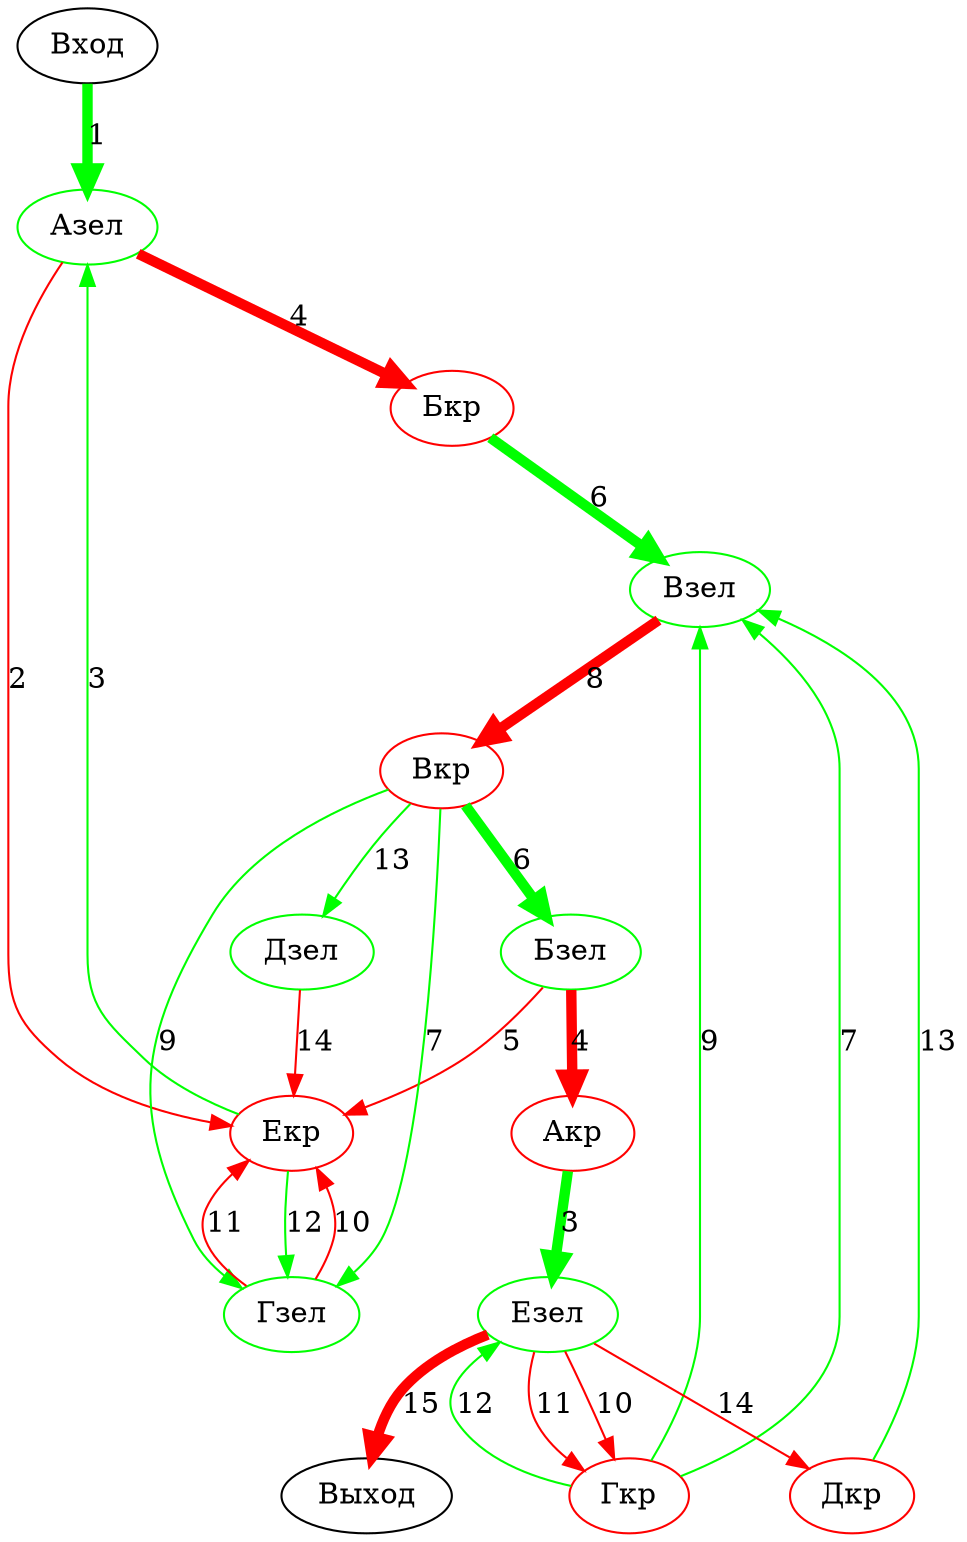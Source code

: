 digraph {
  Вход
  Выход
  Азел  [color="green"]
  Акр   [color="red"]
  Бзел  [color="green"]
  Бкр   [color="red"]
  Взел  [color="green"]
  Вкр   [color="red"]
  Гзел  [color="green"]
  Гкр   [color="red"]
  Дзел  [color="green"]
  Дкр   [color="red"]
  Езел  [color="green"]
  Екр   [color="red"]

  Вход -> Азел  [label="1", color="green", penwidth=5]

  Азел -> Екр   [label="2", color="red"]
  Азел -> Бкр   [label="4", color="red", penwidth=5]
  Акр  -> Езел  [label="3", color="green", penwidth=5]
  Бзел -> Акр   [label="4", color="red", penwidth=5]
  Бзел -> Екр   [label="5", color="red"]
  Бкр  -> Взел  [label="6", color="green", penwidth=5]
  Взел -> Вкр   [label="8", color="red", penwidth=5]
  Вкр  -> Бзел  [label="6", color="green", penwidth=5]

  Вкр  -> Гзел  [label="7", color="green"]
  Вкр  -> Гзел  [label="9", color="green"]

  Вкр  -> Дзел  [label="13", color="green"]
  Гзел -> Екр   [label="10", color="red"]
  Гзел -> Екр   [label="11", color="red"]

  Гкр  -> Взел  [label="7", color="green"]
  Гкр  -> Взел  [label="9", color="green"]

  Гкр  -> Езел  [label="12", color="green"]
  Дзел -> Екр   [label="14", color="red"]
  Дкр  -> Взел  [label="13", color="green"]

  Езел -> Гкр   [label="10", color="red"]
  Езел -> Гкр   [label="11", color="red"]

  Езел -> Дкр   [label="14", color="red"]
  Екр  -> Азел  [label="3" , color="green"]
  Екр  -> Гзел  [label="12", color="green"]

  Езел -> Выход [label="15", color="red", penwidth=5]
}
